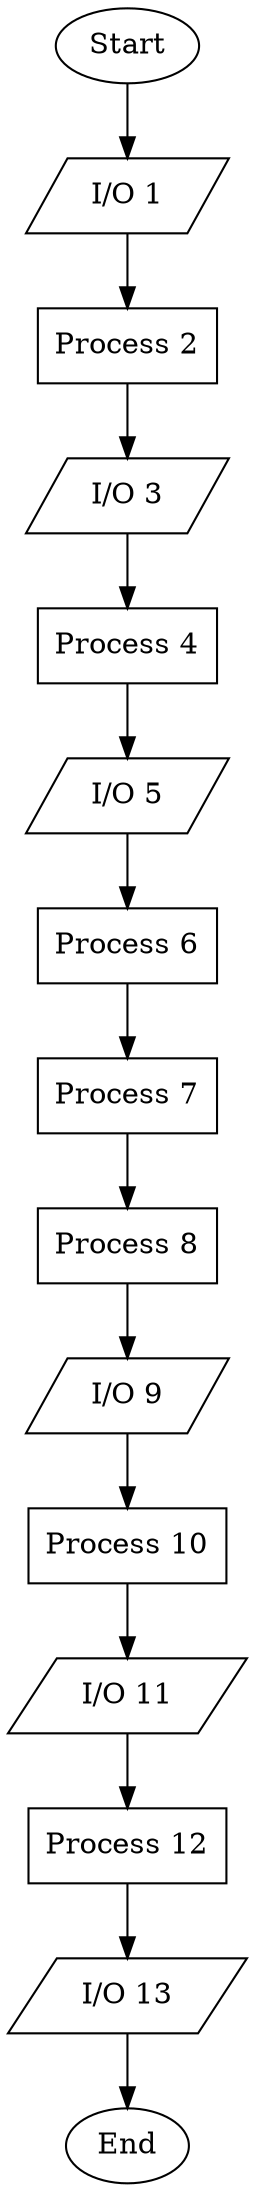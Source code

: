 // Linear Flowchart 74
digraph {
	rankdir=TB
	1 [label=Start shape=oval]
	2 [label="I/O 1" shape=parallelogram]
	1 -> 2
	3 [label="Process 2" shape=box]
	2 -> 3
	4 [label="I/O 3" shape=parallelogram]
	3 -> 4
	5 [label="Process 4" shape=box]
	4 -> 5
	6 [label="I/O 5" shape=parallelogram]
	5 -> 6
	7 [label="Process 6" shape=box]
	6 -> 7
	8 [label="Process 7" shape=box]
	7 -> 8
	9 [label="Process 8" shape=box]
	8 -> 9
	10 [label="I/O 9" shape=parallelogram]
	9 -> 10
	11 [label="Process 10" shape=box]
	10 -> 11
	12 [label="I/O 11" shape=parallelogram]
	11 -> 12
	13 [label="Process 12" shape=box]
	12 -> 13
	14 [label="I/O 13" shape=parallelogram]
	13 -> 14
	15 [label=End shape=oval]
	14 -> 15
}
